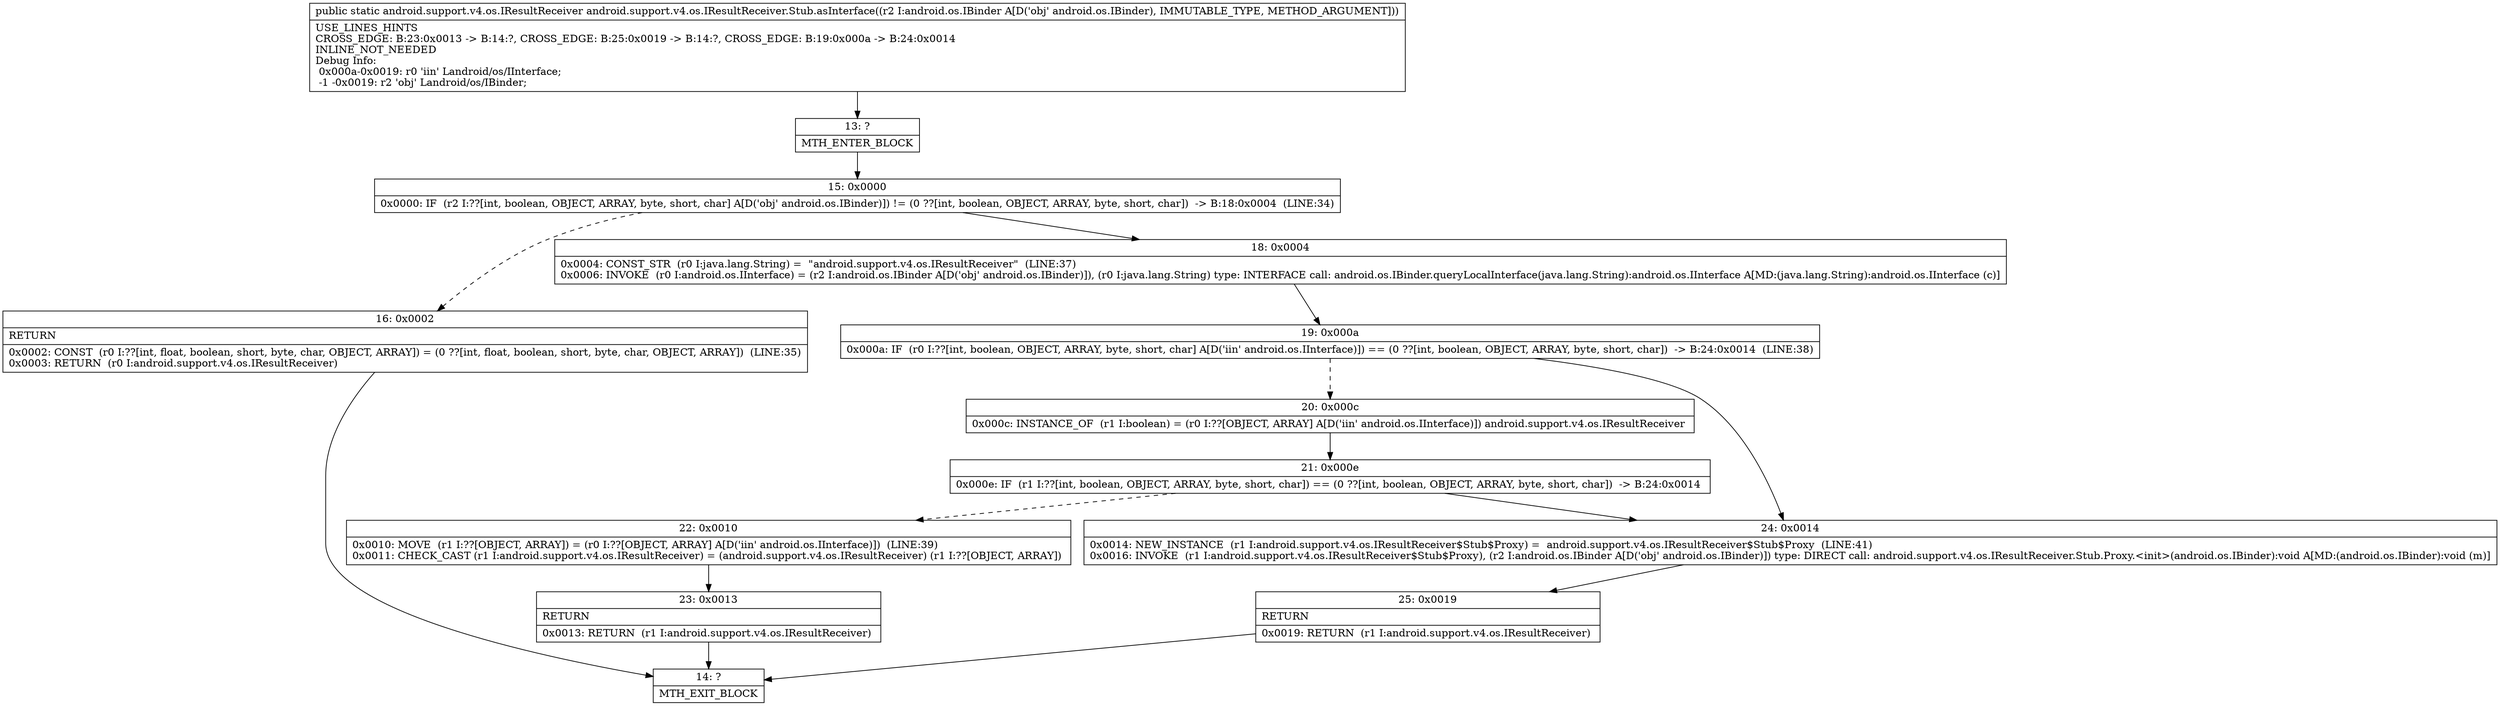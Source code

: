 digraph "CFG forandroid.support.v4.os.IResultReceiver.Stub.asInterface(Landroid\/os\/IBinder;)Landroid\/support\/v4\/os\/IResultReceiver;" {
Node_13 [shape=record,label="{13\:\ ?|MTH_ENTER_BLOCK\l}"];
Node_15 [shape=record,label="{15\:\ 0x0000|0x0000: IF  (r2 I:??[int, boolean, OBJECT, ARRAY, byte, short, char] A[D('obj' android.os.IBinder)]) != (0 ??[int, boolean, OBJECT, ARRAY, byte, short, char])  \-\> B:18:0x0004  (LINE:34)\l}"];
Node_16 [shape=record,label="{16\:\ 0x0002|RETURN\l|0x0002: CONST  (r0 I:??[int, float, boolean, short, byte, char, OBJECT, ARRAY]) = (0 ??[int, float, boolean, short, byte, char, OBJECT, ARRAY])  (LINE:35)\l0x0003: RETURN  (r0 I:android.support.v4.os.IResultReceiver) \l}"];
Node_14 [shape=record,label="{14\:\ ?|MTH_EXIT_BLOCK\l}"];
Node_18 [shape=record,label="{18\:\ 0x0004|0x0004: CONST_STR  (r0 I:java.lang.String) =  \"android.support.v4.os.IResultReceiver\"  (LINE:37)\l0x0006: INVOKE  (r0 I:android.os.IInterface) = (r2 I:android.os.IBinder A[D('obj' android.os.IBinder)]), (r0 I:java.lang.String) type: INTERFACE call: android.os.IBinder.queryLocalInterface(java.lang.String):android.os.IInterface A[MD:(java.lang.String):android.os.IInterface (c)]\l}"];
Node_19 [shape=record,label="{19\:\ 0x000a|0x000a: IF  (r0 I:??[int, boolean, OBJECT, ARRAY, byte, short, char] A[D('iin' android.os.IInterface)]) == (0 ??[int, boolean, OBJECT, ARRAY, byte, short, char])  \-\> B:24:0x0014  (LINE:38)\l}"];
Node_20 [shape=record,label="{20\:\ 0x000c|0x000c: INSTANCE_OF  (r1 I:boolean) = (r0 I:??[OBJECT, ARRAY] A[D('iin' android.os.IInterface)]) android.support.v4.os.IResultReceiver \l}"];
Node_21 [shape=record,label="{21\:\ 0x000e|0x000e: IF  (r1 I:??[int, boolean, OBJECT, ARRAY, byte, short, char]) == (0 ??[int, boolean, OBJECT, ARRAY, byte, short, char])  \-\> B:24:0x0014 \l}"];
Node_22 [shape=record,label="{22\:\ 0x0010|0x0010: MOVE  (r1 I:??[OBJECT, ARRAY]) = (r0 I:??[OBJECT, ARRAY] A[D('iin' android.os.IInterface)])  (LINE:39)\l0x0011: CHECK_CAST (r1 I:android.support.v4.os.IResultReceiver) = (android.support.v4.os.IResultReceiver) (r1 I:??[OBJECT, ARRAY]) \l}"];
Node_23 [shape=record,label="{23\:\ 0x0013|RETURN\l|0x0013: RETURN  (r1 I:android.support.v4.os.IResultReceiver) \l}"];
Node_24 [shape=record,label="{24\:\ 0x0014|0x0014: NEW_INSTANCE  (r1 I:android.support.v4.os.IResultReceiver$Stub$Proxy) =  android.support.v4.os.IResultReceiver$Stub$Proxy  (LINE:41)\l0x0016: INVOKE  (r1 I:android.support.v4.os.IResultReceiver$Stub$Proxy), (r2 I:android.os.IBinder A[D('obj' android.os.IBinder)]) type: DIRECT call: android.support.v4.os.IResultReceiver.Stub.Proxy.\<init\>(android.os.IBinder):void A[MD:(android.os.IBinder):void (m)]\l}"];
Node_25 [shape=record,label="{25\:\ 0x0019|RETURN\l|0x0019: RETURN  (r1 I:android.support.v4.os.IResultReceiver) \l}"];
MethodNode[shape=record,label="{public static android.support.v4.os.IResultReceiver android.support.v4.os.IResultReceiver.Stub.asInterface((r2 I:android.os.IBinder A[D('obj' android.os.IBinder), IMMUTABLE_TYPE, METHOD_ARGUMENT]))  | USE_LINES_HINTS\lCROSS_EDGE: B:23:0x0013 \-\> B:14:?, CROSS_EDGE: B:25:0x0019 \-\> B:14:?, CROSS_EDGE: B:19:0x000a \-\> B:24:0x0014\lINLINE_NOT_NEEDED\lDebug Info:\l  0x000a\-0x0019: r0 'iin' Landroid\/os\/IInterface;\l  \-1 \-0x0019: r2 'obj' Landroid\/os\/IBinder;\l}"];
MethodNode -> Node_13;Node_13 -> Node_15;
Node_15 -> Node_16[style=dashed];
Node_15 -> Node_18;
Node_16 -> Node_14;
Node_18 -> Node_19;
Node_19 -> Node_20[style=dashed];
Node_19 -> Node_24;
Node_20 -> Node_21;
Node_21 -> Node_22[style=dashed];
Node_21 -> Node_24;
Node_22 -> Node_23;
Node_23 -> Node_14;
Node_24 -> Node_25;
Node_25 -> Node_14;
}

